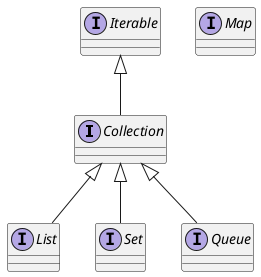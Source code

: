 @startuml superclase 

interface Collection implements Iterable {}

interface List implements Collection {}
interface Set implements Collection {}
interface Map {}
interface Queue implements Collection {}

@enduml 